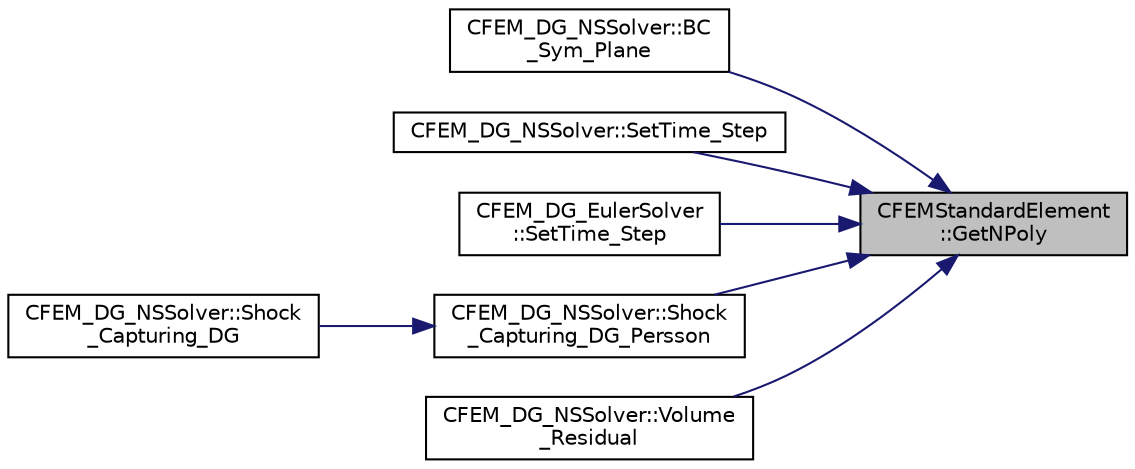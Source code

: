 digraph "CFEMStandardElement::GetNPoly"
{
 // LATEX_PDF_SIZE
  edge [fontname="Helvetica",fontsize="10",labelfontname="Helvetica",labelfontsize="10"];
  node [fontname="Helvetica",fontsize="10",shape=record];
  rankdir="RL";
  Node1 [label="CFEMStandardElement\l::GetNPoly",height=0.2,width=0.4,color="black", fillcolor="grey75", style="filled", fontcolor="black",tooltip="Function, which makes available the polynomial degree for this standard element."];
  Node1 -> Node2 [dir="back",color="midnightblue",fontsize="10",style="solid",fontname="Helvetica"];
  Node2 [label="CFEM_DG_NSSolver::BC\l_Sym_Plane",height=0.2,width=0.4,color="black", fillcolor="white", style="filled",URL="$classCFEM__DG__NSSolver.html#a44020ceaf82c37e386385366c6cda7a5",tooltip="Impose the symmetry boundary condition using the residual."];
  Node1 -> Node3 [dir="back",color="midnightblue",fontsize="10",style="solid",fontname="Helvetica"];
  Node3 [label="CFEM_DG_NSSolver::SetTime_Step",height=0.2,width=0.4,color="black", fillcolor="white", style="filled",URL="$classCFEM__DG__NSSolver.html#a1d77cb51e0eb51dfb95735ac965ac176",tooltip="Function to compute the time step for solving the Navier-Stokes equations."];
  Node1 -> Node4 [dir="back",color="midnightblue",fontsize="10",style="solid",fontname="Helvetica"];
  Node4 [label="CFEM_DG_EulerSolver\l::SetTime_Step",height=0.2,width=0.4,color="black", fillcolor="white", style="filled",URL="$classCFEM__DG__EulerSolver.html#a527d3a855eebf4e6b35103d8faf42f63",tooltip="Function to compute the time step for solving the Euler equations."];
  Node1 -> Node5 [dir="back",color="midnightblue",fontsize="10",style="solid",fontname="Helvetica"];
  Node5 [label="CFEM_DG_NSSolver::Shock\l_Capturing_DG_Persson",height=0.2,width=0.4,color="black", fillcolor="white", style="filled",URL="$classCFEM__DG__NSSolver.html#a04fa3111afb642b208d97efe113ff1cf",tooltip="Per-Olof Persson's method for capturing shock in DG."];
  Node5 -> Node6 [dir="back",color="midnightblue",fontsize="10",style="solid",fontname="Helvetica"];
  Node6 [label="CFEM_DG_NSSolver::Shock\l_Capturing_DG",height=0.2,width=0.4,color="black", fillcolor="white", style="filled",URL="$classCFEM__DG__NSSolver.html#ac91dc7ef6eb5a6ede92a91708201e782",tooltip="Compute the artificial viscosity for shock capturing in DG."];
  Node1 -> Node7 [dir="back",color="midnightblue",fontsize="10",style="solid",fontname="Helvetica"];
  Node7 [label="CFEM_DG_NSSolver::Volume\l_Residual",height=0.2,width=0.4,color="black", fillcolor="white", style="filled",URL="$classCFEM__DG__NSSolver.html#ace5ac45857734f2e764b4072249e5c2d",tooltip="Compute the volume contributions to the spatial residual."];
}
